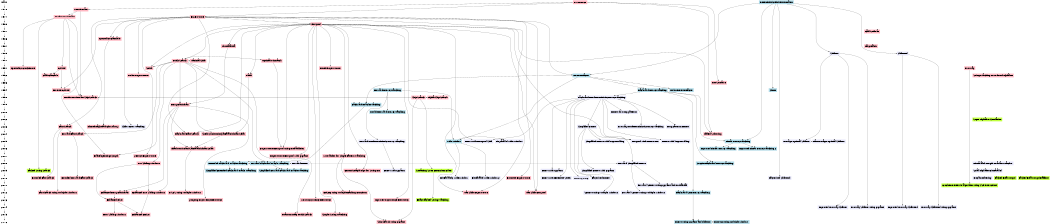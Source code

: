 
digraph algorithms {
    size="7,8";
    node [fontsize=24, shape=plaintext];

    start -> 1970 -> 1977 -> 1980 -> 1981 -> 1986 -> 1987 -> 1989 -> 1990 -> 1991 -> 1992 -> 1993 -> 1994 -> 1998 -> 1999 -> 2000 -> 2002 -> 2003 -> 2004 -> 2005 -> 2006 -> 2007 -> 2008 -> 2009 -> 2010 -> 2011 -> 2012 -> 2013 -> 2014 -> 2015 -> 2016;

    node [fontsize=20, shape=box, style=filled];
    { rank=same; start "BF" "DFA"; }
    { rank=same; 1970 "MP"; }
    { rank=same; 1977 "KMP" "BM"; }
    { rank=same; 1980 "HOR"; }
    { rank=same; 1981 "GS"; }
    { rank=same; 1986 "AG"; }
    { rank=same; 1987 "KR" "ZT"; }
    { rank=same; 1989 "SO" "SA"; }
    { rank=same; 1990 "QS" "OM" "MS"; }
    { rank=same; 1991 "AC" "TW" "TunBM" "COL" "SMITH"; }
    { rank=same; 1992 "GG" "RAITA" "SMOA" "TBM" "RF"; }
    { rank=same; 1993 "NSN"; }
    { rank=same; 1994 "RCOL" "SIM" "TRF" "FDM" "BDM"; }
    { rank=same; 1998 "SKIP" "ASKIP" "KMPS" "BNDM"; }
    { rank=same; 1999 "BR" "BOM"; }
    { rank=same; 2000 "DFDM" "BNDML"; }
    { rank=same; 2002 "SAS"; }
    { rank=same; 2003 "AKC" "FS" "SBNDM" "TNDM" "LBNDM" "SVM"; }
    { rank=same; 2004 "FFS" "BFS" "TS" "SSABS"; }
    { rank=same; 2005 "WW" "LDM" "BNDM2" "SBNDM2" "BNDMBMH" "BMHBNDM" "FNDM" "BWW" "AOSO" "FAOSO"; }
    { rank=same; 2006 "TVSBS" "PBMH" "ILDM1" "ILDM2"; }
    { rank=same; 2007 "FJS" "2BLOCK" "HASHq" "BMHq"; }
    { rank=same; 2008 "TSW" "EBOM" "FBOM" "SBDM" "FBNDM" "FSBNDM" "BLIM"; }
    { rank=same; 2009 "GRASPm" "SEBOM" "SFBOM" "BNDMq" "SBNDMq" "UFNDMq" "SABP" "PSS" "SSEF"; }
    { rank=same; 2010 "BBM" "BFS1" "BFFS" "BXS" "BQL" "QF" "BP2WW" "BPWW2" "KSA" "KBNDM" "PB" "PBR"; }
    { rank=same; 2011 "FSBNDMqf" "SSECP"; }
    { rank=same; 2012 "FSw" "TVSBSw" "MSBM" "MSH" "ETSW" "MHASHq" "RSA" "BSDM" "SBNDMw" "FSBNDMw"; }
    { rank=same; 2013 "ERSA" "IOM" "WOM" "JOM" "EPSM"; }
    { rank=same; 2014 "TSA" "TSO" "TSAq" "TSOq"; }
    { rank=same; 2015 "SSM" "QLQS" "EERSA" "FSW"; }
    { rank=same; 2016 "SKIPq" "BSDMqx" "BSDMqxw"; }


    "BF" [color=lightpink, label="Brute-Force"];
    "MP" [color=lightpink, label="Morris-Pratt"];
    "KMP" [color=lightpink, label="Knuth-Morris-Pratt"];
    "BM" [color=lightpink, label="Boyer-Moore"];
    "HOR" [color=lightpink, label="Horspool"];
    "GS" [color=lightpink, label="Galil-Seiferas"];
    "AG" [color=lightpink, label="Apostolico-Giancarlo"];
    "KR" [color=lightpink, label="Karp-Rabin"];
    "ZT" [color=lightpink, label="Zhu-Takaoka"];
    "QS" [color=lightpink, label="Quick-Search "];
    "OM" [color=lightpink, label="Optimal-Mismatch"];
    "MS" [color=lightpink, label="Maximal-Shift"];
    "AC" [color=lightpink, label="Apostolico-Crochemore"];
    "TW" [color=lightpink, label="Two-Way"];
    "TunBM" [color=lightpink, label="Tuned-Boyer-Moore"];
    "COL" [color=lightpink, label="Colussi"];
    "SMITH" [color=lightpink, label="Smith"];
    "GG" [color=lightpink, label="Galil-Giancarlo"];
    "RAITA" [color=lightpink, label="Raita"];
    "SMOA" [color=lightpink, label="String-Matching on Ordered Alphabet"];
    "TBM" [color=lightpink, label="Turbo-Boyer-Moore"];
    "NSN" [color=lightpink, label="Not-So-Naive"];
    "RCOL" [color=lightpink, label="Reverse-Colussi"];
    "SKIP" [color=lightpink, label="Skip-Search"];
    "ASKIP" [color=lightpink, label="Alpha-Skip-Search"];
    "KMPS" [color=lightpink, label="Knuth-Morris-Pratt Skip-Search"];
    "BR" [color=lightpink, label="Berry-Ravindran"];
    "AKC" [color=lightpink, label="Ahmed-Kaykobad-Chowdhury"];
    "FS" [color=lightpink, label="Fast-Search"];
    "FFS" [color=lightpink, label="Forward-Fast-Search"];
    "BFS" [color=lightpink, label="Backward-Fast-Search"];
    "TS" [color=lightpink, label="Tailed-Substring"];
    "SSABS" [color=lightpink, label="Sheik-Sumit-Anindya-Balakrishnan-Sekar"];
    "TVSBS" [color=lightpink, label="Thathoo-Virmani-Sai-Balakrishnan-Sekar "];
    "PBMH" [color=lightpink, label="Boyer-Moore-Horspool using Probabilities "];
    "FJS" [color=lightpink, label="Franek-Jennings-Smyth"];
    "2BLOCK" [color=lightpink, label="2-Block Boyer-Moore"];
    "HASHq" [color=lightpink, label="Wu-Manber for Single Pattern Matching"];
    "BMHq" [color=lightpink, label="Boyer-Moore-Horspool with q-grams"];
    "TSW" [color=lightpink, label="Two Sliding Windows"];
    "GRASPm" [color=lightpink, label="Genomic Rapid Algo for String Pm"];
    "BBM" [color=lightpink, label="Bounded Boyer-Moore"];
    "BFS1" [color=lightpink, label="Bounded Fast-Search"];
    "BFFS" [color=lightpink, label="Bounded Forward-Fast-Search"];
    "FSw" [color=lightpink, label="Fast-Search using Multiple Windows"];
    "TVSBSw" [color=lightpink, label="TVSBS using Multiple Windows "];
    "MSBM" [color=lightpink, label="Max Shift Boyer-Moore"];
    "MSH" [color=lightpink, label="Max Shift Horspool"];
    "ETSW" [color=lightpink, label="Enhanced Two Sliding Windows"];
    "MHASHq" [color=lightpink, label="HASHq using Multiple Hashing Functions"];
    "RSA" [color=lightpink, label="Enhanced Berry-Ravindran"];
    "ERSA" [color=lightpink, label="Enhanced RS-A"];
    "IOM" [color=lightpink, label="Improved Occurrence Heuristics"];
    "WOM" [color=lightpink, label="Worst Occurrence Heuristics"];
    "JOM" [color=lightpink, label="Jumping Occurrence Heuristics"];
    "SSM" [color=lightpink, label="Simple String Matching"];
    "QLQS" [color=lightpink, label="Quantum Leap Quick-Search"];
    "EERSA" [color=lightpink, label="Enhanced ERS-A"];
    "FSW" [color=lightpink, label="Four Sliding Windows"];
    "SKIPq" [color=lightpink, label="Skip-Search using q-grams"];
    "DFA" [color=lightblue, label="Deterministic-Finite-Automaton"];
    "RF" [color=lightblue, label="Reverse-Factor"];
    "SIM" [color=lightblue, label="Simon"];
    "TRF" [color=lightblue, label="Turbo-Reverse-Factor"];
    "FDM" [color=lightblue, label="Forward-DAWG-Matching"];
    "BDM" [color=lightblue, label="Backward-DAWG-Matching"];
    "BOM" [color=lightblue, label="Backward-Oracle-Matching"];
    "DFDM" [color=lightblue, label="Double Forward DAWG Matching"];
    "WW" [color=lightblue, label="Wide Window"];
    "LDM" [color=lightblue, label="Linear DAWG Matching"];
    "ILDM1" [color=lightblue, label="Improved Linear DAWG Matching"];
    "ILDM2" [color=lightblue, label="Improved Linear DAWG Matching 2"];
    "EBOM" [color=lightblue, label="Extended Backward Oracle Matching"];
    "FBOM" [color=lightblue, label="Forward Backward Oracle Matching"];
    "SBDM" [color=lightblue, label="Succint Backward DAWG Matching"];
    "SEBOM" [color=lightblue, label="Simplified Extended Backward Oracle Matching"];
    "SFBOM" [color=lightblue, label="Simplified Forward Backward Oracle Matching"];
    "BSDM" [color=lightblue, label="Backward SNR DAWG Matching"];
    "BSDMqx" [color=lightblue, label="BSDM using q-grams and shift-xor"];
    "BSDMqxw" [color=lightblue, label="BSDMqx using multiple windows"];
    "SO" [color=lavender, label="Shift-Or"];
    "SA" [color=lavender, label="Shift-And"];
    "BNDM" [color=lavender, label="Backward-Nondeterministic-DAWG-Matching"];
    "BNDML" [color=lavender, label="BNDM for Long patterns"];
    "SBNDM" [color=lavender, label="Simplified BNDM"];
    "TNDM" [color=lavender, label="Two-Way Nondeterministic DAWG Matching"];
    "LBNDM" [color=lavender, label="Long patterns BNDM"];
    "SVM" [color=lavender, label="Shift Vector Matching"];
    "BNDM2" [color=lavender, label="BNDM with loop-unrolling"];
    "SBNDM2" [color=lavender, label="Simplified BNDM with loop-unrolling"];
    "BNDMBMH" [color=lavender, label="BNDM with Horspool Shift"];
    "BMHBNDM" [color=lavender, label="Horspool with BNDM test"];
    "FNDM" [color=lavender, label="Forward Nondeterministic DAWG Matching"];
    "BWW" [color=lavender, label="Bit parallel Wide Window"];
    "AOSO" [color=lavender, label="Average Optimal Shift-Or"];
    "FAOSO" [color=lavender, label="Fast Average Optimal Shift-Or"];
    "FBNDM" [color=lavender, label="Forward BNDM"];
    "FSBNDM" [color=lavender, label="Forward Simplified BNDM"];
    "BLIM" [color=lavender, label="Bit-Parallel Length Invariant Matcher"];
    "BNDMq" [color=lavender, label="BNDM with q-grams"];
    "SBNDMq" [color=lavender, label="Simplified BNDM with q-grams "];
    "UFNDMq" [color=lavender, label="FNDM with q-grams"];
    "SABP" [color=lavender, label="Small Alphabet Bit-Parallel"];
    "BXS" [color=lavender, label="BNDM with Extended Shifts"];
    "BQL" [color=lavender, label="BNDMq Long"];
    "QF" [color=lavender, label="Q-Gram Filtering"];
    "BP2WW" [color=lavender, label="Bit-Parallel2 Wide-Window"];
    "BPWW2" [color=lavender, label="Bit-Parallel Wide-Window2"];
    "KSA" [color=lavender, label="Factorized Shift-And"];
    "KBNDM" [color=lavender, label="Factorized BNDM"];
    "FSBNDMqf" [color=lavender, label="Forward SBNDM using q-grams and Lookahead"];
    "SBNDMw" [color=lavender, label="SBNDM using Multiple Windows"];
    "FSBNDMw" [color=lavender, label="Forward SBNDM using Multiple Windows"];
    "TSA" [color=lavender, label="Improved Two-Way Shift-And"];
    "TSO" [color=lavender, label="Improved Two-Way Shift-Or"];
    "TSAq" [color=lavender, label="Two-Way Shift-And using q-grams"];
    "TSOq" [color=lavender, label="Two-Way Shift-Or using q-grams"];
    "SAS" [color=olivedrab1, label="Super Alphabet Simulation"];
    "PSS" [color=olivedrab1, label="Packed String Search"];
    "SSEF" [color=olivedrab1, label="Streaming SIMD Extensions Filter"];
    "PB" [color=olivedrab1, label="Packed Belazzougui"];
    "PBR" [color=olivedrab1, label="Packed Belazzougui-Raffinot"];
    "SSECP" [color=olivedrab1, label="Crochemore-Perrin algorithm using SSE instructions"];
    "EPSM" [color=olivedrab1, label="Exact Packed String Matching"];


    "BF" -> "MP";
    "MP" -> "KMP";
    "BF" -> "BM";
    "BM" -> "HOR";

    "BM" -> "AG";

    "HOR" -> "ZT";
    "HOR" -> "QS";
    "QS" -> "OM";
    "QS" -> "MS";
    "KMP" -> "AC";

    "HOR" -> "TunBM";
    "KMP" -> "COL";
    "HOR" -> "SMITH";
    "QS" -> "SMITH";
    "COL" -> "GG";
    "HOR" -> "RAITA";

    "BM" -> "TBM";
    "BF" -> "NSN";
    "COL" -> "RCOL";
    "BM" -> "RCOL";

    "SKIP" -> "ASKIP";
    "SKIP" -> "KMPS";
    "MP" -> "KMPS";
    "KMP" -> "KMPS";
    "QS" -> "BR";
    "ZT" -> "BR";
    "AG" -> "AKC";
    "BM" -> "FS";
    "FS" -> "FFS";
    "QS" -> "FFS";
    "BM" -> "BFS";
    "HOR" -> "BFS";
    "BF" -> "TS";
    "HOR" -> "TS";
    "QS" -> "SSABS";
    "RAITA" -> "SSABS";
    "SSABS" -> "TVSBS";
    "BR" -> "TVSBS";
    "OM" -> "PBMH";
    "HOR" -> "PBMH";
    "KMP" -> "FJS";
    "QS" -> "FJS";
    "BM" -> "2BLOCK";
    "HOR" -> "HASHq";
    "HOR" -> "BMHq";
    "QS" -> "TSW";
    "HOR" -> "GRASPm";
    "BM" -> "BBM";
    "FS" -> "BFS1";
    "FFS" -> "BFFS";
    "FS" -> "FSw";
    "TVSBS" -> "TVSBSw";
    "BM" -> "MSBM";
    "HOR" -> "MSBM";
    "BM" -> "MSH";
    "HOR" -> "MSH";
    "TSW" -> "ETSW";
    "BR" -> "ETSW";
    "HASHq" -> "MHASHq";
    "BR" -> "RSA";
    "RSA" -> "ERSA";
    "TSW" -> "ERSA";
    "HOR" -> "IOM";
    "HOR" -> "WOM";
    "BR" -> "JOM";
    "HOR" -> "SSM";
    "QS" -> "QLQS";
    "ERSA" -> "EERSA";
    "ETSW" -> "EERSA";
    "ERSA" -> "FSW";
    "SKIP" -> "SKIPq";
    "HASHq" -> "SKIPq";

    "DFA" -> "RF";
    "BM" -> "RF";
    "DFA" -> "SIM";
    "RF" -> "TRF";

    "RF" -> "BDM";
    "RF" -> "BOM";
    "FDM" -> "DFDM";
    "FDM" -> "WW";
    "RF" -> "WW";
    "BDM" -> "LDM";
    "DFA" -> "LDM";
    "LDM" -> "ILDM1";
    "LDM" -> "ILDM2";
    "BOM" -> "EBOM";
    "EBOM" -> "FBOM";
    "QS" -> "FBOM";
    "BDM" -> "SBDM";
    "EBOM" -> "SEBOM";
    "FBOM" -> "SFBOM";
    "BDM" -> "BSDM";
    "BSDM" -> "BSDMqx";
    "BSDMqx" -> "BSDMqxw";
    "DFA" -> "SO";
    "DFA" -> "SA";
    "BDM" -> "BNDM";
    "BNDM" -> "BNDML";
    "BNDM" -> "SBNDM";
    "BNDM" -> "TNDM";
    "BNDM" -> "LBNDM";
    "BM" -> "SVM";
    "BNDM" -> "BNDM2";
    "SBNDM" -> "SBNDM2";
    "BNDM" -> "BNDMBMH";
    "HOR" -> "BNDMBMH";
    "BNDM" -> "BMHBNDM";
    "HOR" -> "BMHBNDM";
    "FDM" -> "FNDM";
    "WW" -> "BWW";
    "SO" -> "AOSO";
    "AOSO" -> "FAOSO";
    "FBOM" -> "FBNDM";
    "SBNDM" -> "FSBNDM";
    "FBNDM" -> "FSBNDM";

    "BNDM" -> "BNDMq";
    "SBNDM" -> "SBNDMq";
    "FNDM" -> "UFNDMq";

    "BNDM" -> "BXS";
    "BNDM" -> "BQL";

    "WW" -> "BP2WW";
    "WW" -> "BPWW2";
    "DFA" -> "KSA";
    "BNDM" -> "KBNDM";
    "FSBNDM" -> "FSBNDMqf";
    "SBNDM" -> "SBNDMw";
    "FSBNDM" -> "FSBNDMw";
    "SA" -> "TSA";
    "SO" -> "TSO";
    "SA" -> "TSAq";
    "SO" -> "TSOq";

    "KMP" -> "PSS";
    "SKIP" -> "SSEF";


    "TW" -> "SSECP";
    "SSEF" -> "EPSM";
}